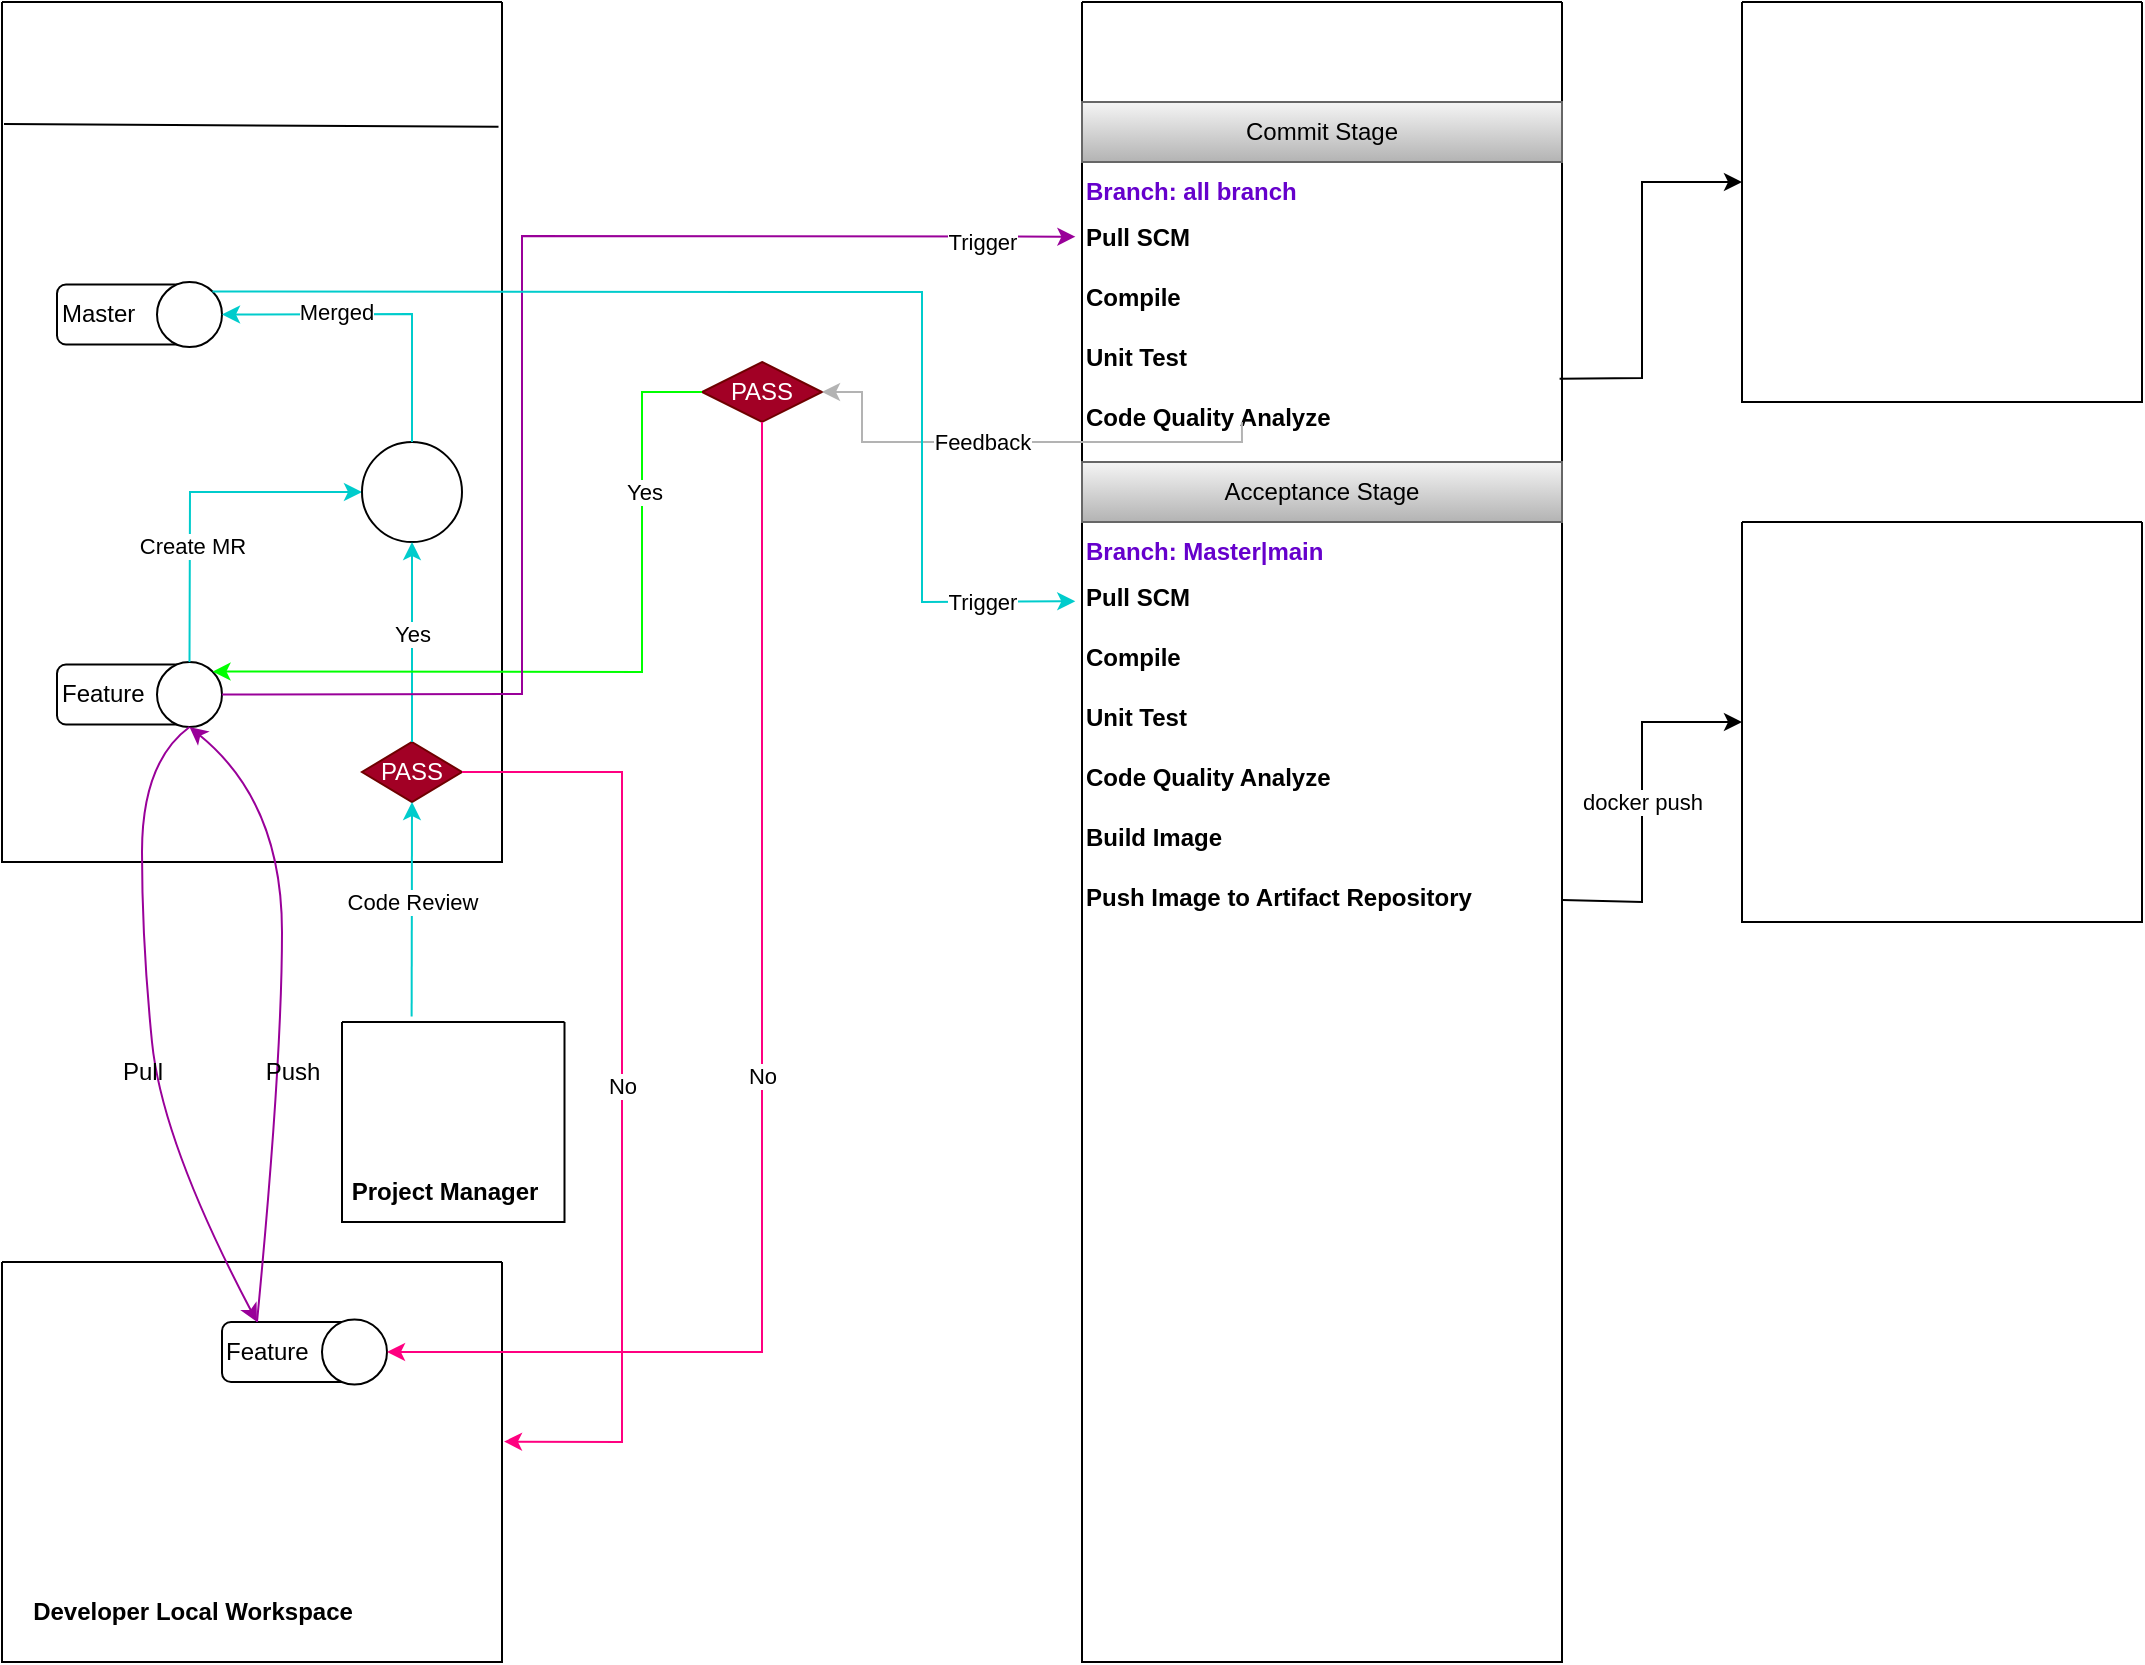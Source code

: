 <mxfile version="24.7.7">
  <diagram name="第 1 页" id="rBroqQjTNLhBKOfvFXeg">
    <mxGraphModel dx="895" dy="841" grid="1" gridSize="10" guides="1" tooltips="1" connect="1" arrows="1" fold="1" page="1" pageScale="1" pageWidth="1169" pageHeight="827" math="0" shadow="0">
      <root>
        <mxCell id="0" />
        <mxCell id="1" parent="0" />
        <mxCell id="FycG8oyHSj_Sa7Rq2zaZ-1" value="" style="swimlane;startSize=0;" vertex="1" parent="1">
          <mxGeometry x="60" y="740" width="250" height="200" as="geometry" />
        </mxCell>
        <mxCell id="FycG8oyHSj_Sa7Rq2zaZ-2" value="" style="shape=image;verticalLabelPosition=bottom;labelBackgroundColor=default;verticalAlign=top;aspect=fixed;imageAspect=0;image=https://cdn-icons-png.flaticon.com/512/10169/10169718.png;" vertex="1" parent="FycG8oyHSj_Sa7Rq2zaZ-1">
          <mxGeometry x="10" y="20" width="80" height="80" as="geometry" />
        </mxCell>
        <mxCell id="FycG8oyHSj_Sa7Rq2zaZ-3" value="Developer Local Workspace" style="text;html=1;align=center;verticalAlign=middle;resizable=0;points=[];autosize=1;strokeColor=none;fillColor=none;fontStyle=1" vertex="1" parent="FycG8oyHSj_Sa7Rq2zaZ-1">
          <mxGeometry x="10" y="160" width="170" height="30" as="geometry" />
        </mxCell>
        <mxCell id="FycG8oyHSj_Sa7Rq2zaZ-4" value="Feature" style="rounded=1;whiteSpace=wrap;html=1;align=left;" vertex="1" parent="FycG8oyHSj_Sa7Rq2zaZ-1">
          <mxGeometry x="110" y="30" width="70" height="30" as="geometry" />
        </mxCell>
        <mxCell id="FycG8oyHSj_Sa7Rq2zaZ-5" value="" style="ellipse;whiteSpace=wrap;html=1;aspect=fixed;" vertex="1" parent="FycG8oyHSj_Sa7Rq2zaZ-1">
          <mxGeometry x="160" y="28.75" width="32.5" height="32.5" as="geometry" />
        </mxCell>
        <mxCell id="FycG8oyHSj_Sa7Rq2zaZ-6" value="" style="shape=image;verticalLabelPosition=bottom;labelBackgroundColor=default;verticalAlign=top;aspect=fixed;imageAspect=0;image=https://www.svgrepo.com/show/347750/git-branch.svg;" vertex="1" parent="FycG8oyHSj_Sa7Rq2zaZ-1">
          <mxGeometry x="166.25" y="35" width="20" height="20" as="geometry" />
        </mxCell>
        <mxCell id="FycG8oyHSj_Sa7Rq2zaZ-9" value="" style="shape=image;verticalLabelPosition=bottom;labelBackgroundColor=default;verticalAlign=top;aspect=fixed;imageAspect=0;image=https://apptraitsolutions.com/wp-content/uploads/2021/02/Git-Logo-1788C.png;" vertex="1" parent="FycG8oyHSj_Sa7Rq2zaZ-1">
          <mxGeometry x="92.5" y="118.24" width="100" height="41.76" as="geometry" />
        </mxCell>
        <mxCell id="FycG8oyHSj_Sa7Rq2zaZ-10" value="" style="swimlane;startSize=0;" vertex="1" parent="1">
          <mxGeometry x="60" y="110" width="250" height="430" as="geometry" />
        </mxCell>
        <mxCell id="FycG8oyHSj_Sa7Rq2zaZ-14" value="" style="shape=image;verticalLabelPosition=bottom;labelBackgroundColor=default;verticalAlign=top;aspect=fixed;imageAspect=0;image=https://about.gitlab.com/images/press/logo/png/old-logo-no-bkgrd.png;" vertex="1" parent="FycG8oyHSj_Sa7Rq2zaZ-10">
          <mxGeometry x="52.5" width="135.86" height="60" as="geometry" />
        </mxCell>
        <mxCell id="FycG8oyHSj_Sa7Rq2zaZ-15" value="Master" style="rounded=1;whiteSpace=wrap;html=1;align=left;" vertex="1" parent="FycG8oyHSj_Sa7Rq2zaZ-10">
          <mxGeometry x="27.5" y="141.25" width="70" height="30" as="geometry" />
        </mxCell>
        <mxCell id="FycG8oyHSj_Sa7Rq2zaZ-16" value="" style="ellipse;whiteSpace=wrap;html=1;aspect=fixed;" vertex="1" parent="FycG8oyHSj_Sa7Rq2zaZ-10">
          <mxGeometry x="77.5" y="140" width="32.5" height="32.5" as="geometry" />
        </mxCell>
        <mxCell id="FycG8oyHSj_Sa7Rq2zaZ-17" value="" style="shape=image;verticalLabelPosition=bottom;labelBackgroundColor=default;verticalAlign=top;aspect=fixed;imageAspect=0;image=https://www.svgrepo.com/show/347750/git-branch.svg;" vertex="1" parent="FycG8oyHSj_Sa7Rq2zaZ-10">
          <mxGeometry x="83.75" y="146.25" width="20" height="20" as="geometry" />
        </mxCell>
        <mxCell id="FycG8oyHSj_Sa7Rq2zaZ-18" value="Feature" style="rounded=1;whiteSpace=wrap;html=1;align=left;" vertex="1" parent="FycG8oyHSj_Sa7Rq2zaZ-10">
          <mxGeometry x="27.5" y="331.25" width="70" height="30" as="geometry" />
        </mxCell>
        <mxCell id="FycG8oyHSj_Sa7Rq2zaZ-19" value="" style="ellipse;whiteSpace=wrap;html=1;aspect=fixed;" vertex="1" parent="FycG8oyHSj_Sa7Rq2zaZ-10">
          <mxGeometry x="77.5" y="330" width="32.5" height="32.5" as="geometry" />
        </mxCell>
        <mxCell id="FycG8oyHSj_Sa7Rq2zaZ-20" value="" style="shape=image;verticalLabelPosition=bottom;labelBackgroundColor=default;verticalAlign=top;aspect=fixed;imageAspect=0;image=https://www.svgrepo.com/show/347750/git-branch.svg;" vertex="1" parent="FycG8oyHSj_Sa7Rq2zaZ-10">
          <mxGeometry x="83.75" y="336.25" width="20" height="20" as="geometry" />
        </mxCell>
        <mxCell id="FycG8oyHSj_Sa7Rq2zaZ-44" value="" style="endArrow=classic;html=1;rounded=0;exitX=0.5;exitY=0;exitDx=0;exitDy=0;entryX=0;entryY=0.5;entryDx=0;entryDy=0;strokeColor=#00CCCC;" edge="1" parent="FycG8oyHSj_Sa7Rq2zaZ-10" source="FycG8oyHSj_Sa7Rq2zaZ-19" target="FycG8oyHSj_Sa7Rq2zaZ-46">
          <mxGeometry relative="1" as="geometry">
            <mxPoint x="280" y="330" as="sourcePoint" />
            <mxPoint x="120" y="250" as="targetPoint" />
            <Array as="points">
              <mxPoint x="94" y="245" />
            </Array>
          </mxGeometry>
        </mxCell>
        <mxCell id="FycG8oyHSj_Sa7Rq2zaZ-45" value="Create MR" style="edgeLabel;resizable=0;html=1;;align=center;verticalAlign=middle;" connectable="0" vertex="1" parent="FycG8oyHSj_Sa7Rq2zaZ-44">
          <mxGeometry relative="1" as="geometry">
            <mxPoint y="27" as="offset" />
          </mxGeometry>
        </mxCell>
        <mxCell id="FycG8oyHSj_Sa7Rq2zaZ-46" value="" style="ellipse;whiteSpace=wrap;html=1;aspect=fixed;" vertex="1" parent="FycG8oyHSj_Sa7Rq2zaZ-10">
          <mxGeometry x="180" y="220" width="50" height="50" as="geometry" />
        </mxCell>
        <mxCell id="FycG8oyHSj_Sa7Rq2zaZ-43" value="" style="shape=image;verticalLabelPosition=bottom;labelBackgroundColor=default;verticalAlign=top;aspect=fixed;imageAspect=0;image=https://www.svgrepo.com/show/326656/git-pull-request-outline.svg;" vertex="1" parent="FycG8oyHSj_Sa7Rq2zaZ-10">
          <mxGeometry x="185" y="226.25" width="40" height="40" as="geometry" />
        </mxCell>
        <mxCell id="FycG8oyHSj_Sa7Rq2zaZ-55" value="PASS" style="rhombus;whiteSpace=wrap;html=1;fillColor=#a20025;fontColor=#ffffff;strokeColor=#6F0000;" vertex="1" parent="FycG8oyHSj_Sa7Rq2zaZ-10">
          <mxGeometry x="180" y="370" width="50" height="30" as="geometry" />
        </mxCell>
        <mxCell id="FycG8oyHSj_Sa7Rq2zaZ-58" value="" style="endArrow=classic;html=1;rounded=0;exitX=0.5;exitY=0;exitDx=0;exitDy=0;strokeColor=#00CCCC;entryX=0.5;entryY=1;entryDx=0;entryDy=0;" edge="1" parent="FycG8oyHSj_Sa7Rq2zaZ-10" source="FycG8oyHSj_Sa7Rq2zaZ-55" target="FycG8oyHSj_Sa7Rq2zaZ-46">
          <mxGeometry relative="1" as="geometry">
            <mxPoint x="215" y="517" as="sourcePoint" />
            <mxPoint x="215" y="410" as="targetPoint" />
          </mxGeometry>
        </mxCell>
        <mxCell id="FycG8oyHSj_Sa7Rq2zaZ-59" value="Yes" style="edgeLabel;resizable=0;html=1;;align=center;verticalAlign=middle;" connectable="0" vertex="1" parent="FycG8oyHSj_Sa7Rq2zaZ-58">
          <mxGeometry relative="1" as="geometry">
            <mxPoint y="-4" as="offset" />
          </mxGeometry>
        </mxCell>
        <mxCell id="FycG8oyHSj_Sa7Rq2zaZ-62" value="" style="endArrow=classic;html=1;rounded=0;exitX=0.5;exitY=0;exitDx=0;exitDy=0;strokeColor=#00CCCC;entryX=1;entryY=0.5;entryDx=0;entryDy=0;" edge="1" parent="FycG8oyHSj_Sa7Rq2zaZ-10" source="FycG8oyHSj_Sa7Rq2zaZ-46" target="FycG8oyHSj_Sa7Rq2zaZ-16">
          <mxGeometry relative="1" as="geometry">
            <mxPoint x="215" y="380" as="sourcePoint" />
            <mxPoint x="215" y="280" as="targetPoint" />
            <Array as="points">
              <mxPoint x="205" y="156" />
            </Array>
          </mxGeometry>
        </mxCell>
        <mxCell id="FycG8oyHSj_Sa7Rq2zaZ-63" value="Merged" style="edgeLabel;resizable=0;html=1;;align=center;verticalAlign=middle;" connectable="0" vertex="1" parent="FycG8oyHSj_Sa7Rq2zaZ-62">
          <mxGeometry relative="1" as="geometry">
            <mxPoint x="-23" y="-1" as="offset" />
          </mxGeometry>
        </mxCell>
        <mxCell id="FycG8oyHSj_Sa7Rq2zaZ-11" value="" style="endArrow=none;html=1;rounded=0;exitX=0.004;exitY=0.142;exitDx=0;exitDy=0;exitPerimeter=0;entryX=0.993;entryY=0.145;entryDx=0;entryDy=0;entryPerimeter=0;" edge="1" parent="1" source="FycG8oyHSj_Sa7Rq2zaZ-10" target="FycG8oyHSj_Sa7Rq2zaZ-10">
          <mxGeometry width="50" height="50" relative="1" as="geometry">
            <mxPoint x="270" y="270" as="sourcePoint" />
            <mxPoint x="320" y="220" as="targetPoint" />
          </mxGeometry>
        </mxCell>
        <mxCell id="FycG8oyHSj_Sa7Rq2zaZ-22" value="" style="curved=1;endArrow=classic;html=1;rounded=0;exitX=0.5;exitY=1;exitDx=0;exitDy=0;entryX=0.25;entryY=0;entryDx=0;entryDy=0;strokeColor=#990099;" edge="1" parent="1" source="FycG8oyHSj_Sa7Rq2zaZ-19" target="FycG8oyHSj_Sa7Rq2zaZ-4">
          <mxGeometry width="50" height="50" relative="1" as="geometry">
            <mxPoint x="270" y="520" as="sourcePoint" />
            <mxPoint x="320" y="470" as="targetPoint" />
            <Array as="points">
              <mxPoint x="130" y="490" />
              <mxPoint x="130" y="580" />
              <mxPoint x="140" y="680" />
            </Array>
          </mxGeometry>
        </mxCell>
        <mxCell id="FycG8oyHSj_Sa7Rq2zaZ-23" value="Pull" style="text;html=1;align=center;verticalAlign=middle;resizable=0;points=[];autosize=1;strokeColor=none;fillColor=none;" vertex="1" parent="1">
          <mxGeometry x="110" y="630" width="40" height="30" as="geometry" />
        </mxCell>
        <mxCell id="FycG8oyHSj_Sa7Rq2zaZ-24" value="" style="curved=1;endArrow=classic;html=1;rounded=0;exitX=0.25;exitY=0;exitDx=0;exitDy=0;entryX=0.5;entryY=1;entryDx=0;entryDy=0;strokeColor=#990099;" edge="1" parent="1" source="FycG8oyHSj_Sa7Rq2zaZ-4" target="FycG8oyHSj_Sa7Rq2zaZ-19">
          <mxGeometry width="50" height="50" relative="1" as="geometry">
            <mxPoint x="270" y="520" as="sourcePoint" />
            <mxPoint x="320" y="470" as="targetPoint" />
            <Array as="points">
              <mxPoint x="200" y="640" />
              <mxPoint x="200" y="510" />
            </Array>
          </mxGeometry>
        </mxCell>
        <mxCell id="FycG8oyHSj_Sa7Rq2zaZ-25" value="Push" style="text;html=1;align=center;verticalAlign=middle;resizable=0;points=[];autosize=1;strokeColor=none;fillColor=none;" vertex="1" parent="1">
          <mxGeometry x="180" y="630" width="50" height="30" as="geometry" />
        </mxCell>
        <mxCell id="FycG8oyHSj_Sa7Rq2zaZ-26" value="" style="swimlane;startSize=0;" vertex="1" parent="1">
          <mxGeometry x="600" y="110" width="240" height="830" as="geometry" />
        </mxCell>
        <mxCell id="FycG8oyHSj_Sa7Rq2zaZ-28" value="" style="shape=image;verticalLabelPosition=bottom;labelBackgroundColor=default;verticalAlign=top;aspect=fixed;imageAspect=0;image=https://upload.wikimedia.org/wikipedia/commons/thumb/e/e3/Jenkins_logo_with_title.svg/2560px-Jenkins_logo_with_title.svg.png;" vertex="1" parent="FycG8oyHSj_Sa7Rq2zaZ-26">
          <mxGeometry x="40" width="160" height="51.47" as="geometry" />
        </mxCell>
        <mxCell id="FycG8oyHSj_Sa7Rq2zaZ-30" value="Commit Stage" style="rounded=0;whiteSpace=wrap;html=1;fillColor=#f5f5f5;gradientColor=#b3b3b3;strokeColor=#666666;" vertex="1" parent="FycG8oyHSj_Sa7Rq2zaZ-26">
          <mxGeometry y="50" width="240" height="30" as="geometry" />
        </mxCell>
        <mxCell id="FycG8oyHSj_Sa7Rq2zaZ-31" value="&lt;b&gt;&lt;font color=&quot;#6600cc&quot;&gt;Branch: all branch&lt;/font&gt;&lt;/b&gt;&lt;div style=&quot;line-height: 250%;&quot;&gt;&lt;b&gt;Pull SCM&lt;/b&gt;&lt;/div&gt;&lt;div style=&quot;line-height: 250%;&quot;&gt;&lt;b&gt;Compile&lt;/b&gt;&lt;/div&gt;&lt;div style=&quot;line-height: 250%;&quot;&gt;&lt;b&gt;Unit Test&lt;/b&gt;&lt;/div&gt;&lt;div style=&quot;line-height: 250%;&quot;&gt;&lt;b&gt;Code Quality Analyze&lt;/b&gt;&lt;/div&gt;" style="text;html=1;align=left;verticalAlign=middle;resizable=0;points=[];autosize=1;strokeColor=none;fillColor=none;spacingTop=0;" vertex="1" parent="FycG8oyHSj_Sa7Rq2zaZ-26">
          <mxGeometry y="80" width="150" height="150" as="geometry" />
        </mxCell>
        <mxCell id="FycG8oyHSj_Sa7Rq2zaZ-33" value="Acceptance Stage" style="rounded=0;whiteSpace=wrap;html=1;fillColor=#f5f5f5;gradientColor=#b3b3b3;strokeColor=#666666;" vertex="1" parent="FycG8oyHSj_Sa7Rq2zaZ-26">
          <mxGeometry y="230" width="240" height="30" as="geometry" />
        </mxCell>
        <mxCell id="FycG8oyHSj_Sa7Rq2zaZ-66" value="&lt;b&gt;&lt;font color=&quot;#6600cc&quot;&gt;Branch: Master|main&lt;/font&gt;&lt;/b&gt;&lt;div style=&quot;line-height: 250%;&quot;&gt;&lt;b&gt;Pull SCM&lt;/b&gt;&lt;/div&gt;&lt;div style=&quot;line-height: 250%;&quot;&gt;&lt;b&gt;Compile&lt;/b&gt;&lt;/div&gt;&lt;div style=&quot;line-height: 250%;&quot;&gt;&lt;b&gt;Unit Test&lt;/b&gt;&lt;/div&gt;&lt;div style=&quot;line-height: 250%;&quot;&gt;&lt;b&gt;Code Quality Analyze&lt;/b&gt;&lt;/div&gt;&lt;div style=&quot;line-height: 250%;&quot;&gt;&lt;b&gt;Build Image&lt;/b&gt;&lt;/div&gt;&lt;div style=&quot;line-height: 250%;&quot;&gt;&lt;b&gt;Push Image to Artifact Repository&lt;/b&gt;&lt;/div&gt;" style="text;html=1;align=left;verticalAlign=middle;resizable=0;points=[];autosize=1;strokeColor=none;fillColor=none;spacingTop=0;" vertex="1" parent="FycG8oyHSj_Sa7Rq2zaZ-26">
          <mxGeometry y="260" width="220" height="210" as="geometry" />
        </mxCell>
        <mxCell id="FycG8oyHSj_Sa7Rq2zaZ-32" value="PASS" style="rhombus;whiteSpace=wrap;html=1;fillColor=#a20025;fontColor=#ffffff;strokeColor=#6F0000;" vertex="1" parent="1">
          <mxGeometry x="410" y="290" width="60" height="30" as="geometry" />
        </mxCell>
        <mxCell id="FycG8oyHSj_Sa7Rq2zaZ-35" value="" style="endArrow=classic;html=1;rounded=0;entryX=1;entryY=0.5;entryDx=0;entryDy=0;exitX=0.533;exitY=0.867;exitDx=0;exitDy=0;exitPerimeter=0;strokeColor=#B3B3B3;" edge="1" parent="1" source="FycG8oyHSj_Sa7Rq2zaZ-31" target="FycG8oyHSj_Sa7Rq2zaZ-32">
          <mxGeometry relative="1" as="geometry">
            <mxPoint x="420" y="350" as="sourcePoint" />
            <mxPoint x="520" y="350" as="targetPoint" />
            <Array as="points">
              <mxPoint x="680" y="330" />
              <mxPoint x="600" y="330" />
              <mxPoint x="490" y="330" />
              <mxPoint x="490" y="305" />
            </Array>
          </mxGeometry>
        </mxCell>
        <mxCell id="FycG8oyHSj_Sa7Rq2zaZ-36" value="Feedback" style="edgeLabel;resizable=0;html=1;;align=center;verticalAlign=middle;" connectable="0" vertex="1" parent="FycG8oyHSj_Sa7Rq2zaZ-35">
          <mxGeometry relative="1" as="geometry">
            <mxPoint x="-18" as="offset" />
          </mxGeometry>
        </mxCell>
        <mxCell id="FycG8oyHSj_Sa7Rq2zaZ-37" value="" style="endArrow=classic;html=1;rounded=0;exitX=0;exitY=0.5;exitDx=0;exitDy=0;entryX=1;entryY=0;entryDx=0;entryDy=0;strokeColor=#00FF00;" edge="1" parent="1" source="FycG8oyHSj_Sa7Rq2zaZ-32" target="FycG8oyHSj_Sa7Rq2zaZ-19">
          <mxGeometry relative="1" as="geometry">
            <mxPoint x="330" y="470" as="sourcePoint" />
            <mxPoint x="430" y="470" as="targetPoint" />
            <Array as="points">
              <mxPoint x="380" y="305" />
              <mxPoint x="380" y="445" />
            </Array>
          </mxGeometry>
        </mxCell>
        <mxCell id="FycG8oyHSj_Sa7Rq2zaZ-38" value="Yes" style="edgeLabel;resizable=0;html=1;;align=center;verticalAlign=middle;" connectable="0" vertex="1" parent="FycG8oyHSj_Sa7Rq2zaZ-37">
          <mxGeometry relative="1" as="geometry">
            <mxPoint x="23" y="-90" as="offset" />
          </mxGeometry>
        </mxCell>
        <mxCell id="FycG8oyHSj_Sa7Rq2zaZ-39" value="" style="endArrow=classic;html=1;rounded=0;exitX=1;exitY=0.5;exitDx=0;exitDy=0;entryX=-0.022;entryY=0.249;entryDx=0;entryDy=0;entryPerimeter=0;strokeColor=#990099;" edge="1" parent="1" source="FycG8oyHSj_Sa7Rq2zaZ-19" target="FycG8oyHSj_Sa7Rq2zaZ-31">
          <mxGeometry relative="1" as="geometry">
            <mxPoint x="330" y="400" as="sourcePoint" />
            <mxPoint x="430" y="400" as="targetPoint" />
            <Array as="points">
              <mxPoint x="320" y="456" />
              <mxPoint x="320" y="227" />
            </Array>
          </mxGeometry>
        </mxCell>
        <mxCell id="FycG8oyHSj_Sa7Rq2zaZ-40" value="Trigger" style="edgeLabel;resizable=0;html=1;;align=center;verticalAlign=middle;" connectable="0" vertex="1" parent="FycG8oyHSj_Sa7Rq2zaZ-39">
          <mxGeometry relative="1" as="geometry">
            <mxPoint x="230" y="-48" as="offset" />
          </mxGeometry>
        </mxCell>
        <mxCell id="FycG8oyHSj_Sa7Rq2zaZ-41" value="" style="endArrow=classic;html=1;rounded=0;exitX=0.5;exitY=1;exitDx=0;exitDy=0;entryX=1;entryY=0.5;entryDx=0;entryDy=0;strokeColor=#FF0080;" edge="1" parent="1" source="FycG8oyHSj_Sa7Rq2zaZ-32" target="FycG8oyHSj_Sa7Rq2zaZ-5">
          <mxGeometry relative="1" as="geometry">
            <mxPoint x="340" y="580" as="sourcePoint" />
            <mxPoint x="440" y="580" as="targetPoint" />
            <Array as="points">
              <mxPoint x="440" y="785" />
            </Array>
          </mxGeometry>
        </mxCell>
        <mxCell id="FycG8oyHSj_Sa7Rq2zaZ-42" value="No" style="edgeLabel;resizable=0;html=1;;align=center;verticalAlign=middle;" connectable="0" vertex="1" parent="FycG8oyHSj_Sa7Rq2zaZ-41">
          <mxGeometry relative="1" as="geometry" />
        </mxCell>
        <mxCell id="FycG8oyHSj_Sa7Rq2zaZ-49" value="" style="swimlane;startSize=0;" vertex="1" parent="1">
          <mxGeometry x="230" y="620" width="111.25" height="100" as="geometry" />
        </mxCell>
        <mxCell id="FycG8oyHSj_Sa7Rq2zaZ-50" value="&lt;b&gt;Project Manager&lt;/b&gt;" style="text;html=1;align=center;verticalAlign=middle;resizable=0;points=[];autosize=1;strokeColor=none;fillColor=none;" vertex="1" parent="FycG8oyHSj_Sa7Rq2zaZ-49">
          <mxGeometry x="-8.75" y="70" width="120" height="30" as="geometry" />
        </mxCell>
        <mxCell id="FycG8oyHSj_Sa7Rq2zaZ-51" value="" style="shape=image;verticalLabelPosition=bottom;labelBackgroundColor=default;verticalAlign=top;aspect=fixed;imageAspect=0;image=https://cdn-icons-png.freepik.com/512/9188/9188182.png;" vertex="1" parent="FycG8oyHSj_Sa7Rq2zaZ-49">
          <mxGeometry x="16.25" y="4" width="42" height="42" as="geometry" />
        </mxCell>
        <mxCell id="FycG8oyHSj_Sa7Rq2zaZ-52" value="" style="shape=image;verticalLabelPosition=bottom;labelBackgroundColor=default;verticalAlign=top;aspect=fixed;imageAspect=0;image=https://apptraitsolutions.com/wp-content/uploads/2021/02/Git-Logo-1788C.png;" vertex="1" parent="FycG8oyHSj_Sa7Rq2zaZ-49">
          <mxGeometry x="27.31" y="50" width="47.89" height="20" as="geometry" />
        </mxCell>
        <mxCell id="FycG8oyHSj_Sa7Rq2zaZ-53" value="" style="endArrow=classic;html=1;rounded=0;exitX=0.313;exitY=-0.027;exitDx=0;exitDy=0;exitPerimeter=0;strokeColor=#00CCCC;entryX=0.5;entryY=1;entryDx=0;entryDy=0;" edge="1" parent="1" source="FycG8oyHSj_Sa7Rq2zaZ-49" target="FycG8oyHSj_Sa7Rq2zaZ-55">
          <mxGeometry relative="1" as="geometry">
            <mxPoint x="280" y="660" as="sourcePoint" />
            <mxPoint x="267" y="520" as="targetPoint" />
          </mxGeometry>
        </mxCell>
        <mxCell id="FycG8oyHSj_Sa7Rq2zaZ-54" value="Code Review" style="edgeLabel;resizable=0;html=1;;align=center;verticalAlign=middle;" connectable="0" vertex="1" parent="FycG8oyHSj_Sa7Rq2zaZ-53">
          <mxGeometry relative="1" as="geometry">
            <mxPoint y="-4" as="offset" />
          </mxGeometry>
        </mxCell>
        <mxCell id="FycG8oyHSj_Sa7Rq2zaZ-56" value="" style="endArrow=classic;html=1;rounded=0;exitX=1;exitY=0.5;exitDx=0;exitDy=0;entryX=1.004;entryY=0.449;entryDx=0;entryDy=0;entryPerimeter=0;strokeColor=#FF0080;" edge="1" parent="1" source="FycG8oyHSj_Sa7Rq2zaZ-55" target="FycG8oyHSj_Sa7Rq2zaZ-1">
          <mxGeometry relative="1" as="geometry">
            <mxPoint x="220" y="590" as="sourcePoint" />
            <mxPoint x="320" y="590" as="targetPoint" />
            <Array as="points">
              <mxPoint x="370" y="495" />
              <mxPoint x="370" y="830" />
            </Array>
          </mxGeometry>
        </mxCell>
        <mxCell id="FycG8oyHSj_Sa7Rq2zaZ-57" value="No" style="edgeLabel;resizable=0;html=1;;align=center;verticalAlign=middle;" connectable="0" vertex="1" parent="FycG8oyHSj_Sa7Rq2zaZ-56">
          <mxGeometry relative="1" as="geometry" />
        </mxCell>
        <mxCell id="FycG8oyHSj_Sa7Rq2zaZ-64" value="" style="endArrow=classic;html=1;rounded=0;exitX=1;exitY=0;exitDx=0;exitDy=0;strokeColor=#00CCCC;entryX=-0.014;entryY=0.361;entryDx=0;entryDy=0;entryPerimeter=0;" edge="1" parent="1" source="FycG8oyHSj_Sa7Rq2zaZ-16" target="FycG8oyHSj_Sa7Rq2zaZ-26">
          <mxGeometry relative="1" as="geometry">
            <mxPoint x="285" y="500" as="sourcePoint" />
            <mxPoint x="285" y="400" as="targetPoint" />
            <Array as="points">
              <mxPoint x="520" y="255" />
              <mxPoint x="520" y="410" />
            </Array>
          </mxGeometry>
        </mxCell>
        <mxCell id="FycG8oyHSj_Sa7Rq2zaZ-65" value="Trigger" style="edgeLabel;resizable=0;html=1;;align=center;verticalAlign=middle;" connectable="0" vertex="1" parent="FycG8oyHSj_Sa7Rq2zaZ-64">
          <mxGeometry relative="1" as="geometry">
            <mxPoint x="92" y="155" as="offset" />
          </mxGeometry>
        </mxCell>
        <mxCell id="FycG8oyHSj_Sa7Rq2zaZ-67" value="" style="swimlane;startSize=0;" vertex="1" parent="1">
          <mxGeometry x="930" y="110" width="200" height="200" as="geometry" />
        </mxCell>
        <mxCell id="FycG8oyHSj_Sa7Rq2zaZ-69" value="" style="shape=image;verticalLabelPosition=bottom;labelBackgroundColor=default;verticalAlign=top;aspect=fixed;imageAspect=0;image=https://upload.wikimedia.org/wikipedia/commons/thumb/b/ba/Pytest_logo.svg/800px-Pytest_logo.svg.png;" vertex="1" parent="FycG8oyHSj_Sa7Rq2zaZ-67">
          <mxGeometry x="65" y="10" width="70" height="70" as="geometry" />
        </mxCell>
        <mxCell id="FycG8oyHSj_Sa7Rq2zaZ-70" value="" style="shape=image;verticalLabelPosition=bottom;labelBackgroundColor=default;verticalAlign=top;aspect=fixed;imageAspect=0;image=https://cdn.worldvectorlogo.com/logos/sonarqube.svg;" vertex="1" parent="FycG8oyHSj_Sa7Rq2zaZ-67">
          <mxGeometry x="10" y="100" width="180" height="44.1" as="geometry" />
        </mxCell>
        <mxCell id="FycG8oyHSj_Sa7Rq2zaZ-71" value="" style="endArrow=classic;html=1;rounded=0;exitX=0.995;exitY=0.227;exitDx=0;exitDy=0;exitPerimeter=0;entryX=0;entryY=0.45;entryDx=0;entryDy=0;entryPerimeter=0;" edge="1" parent="1" source="FycG8oyHSj_Sa7Rq2zaZ-26" target="FycG8oyHSj_Sa7Rq2zaZ-67">
          <mxGeometry width="50" height="50" relative="1" as="geometry">
            <mxPoint x="710" y="540" as="sourcePoint" />
            <mxPoint x="760" y="490" as="targetPoint" />
            <Array as="points">
              <mxPoint x="880" y="298" />
              <mxPoint x="880" y="200" />
            </Array>
          </mxGeometry>
        </mxCell>
        <mxCell id="FycG8oyHSj_Sa7Rq2zaZ-72" value="" style="swimlane;startSize=0;" vertex="1" parent="1">
          <mxGeometry x="930" y="370" width="200" height="200" as="geometry" />
        </mxCell>
        <mxCell id="FycG8oyHSj_Sa7Rq2zaZ-75" value="" style="shape=image;verticalLabelPosition=bottom;labelBackgroundColor=default;verticalAlign=top;aspect=fixed;imageAspect=0;image=https://1000logos.net/wp-content/uploads/2021/11/Docker-Logo-2013.png;" vertex="1" parent="FycG8oyHSj_Sa7Rq2zaZ-72">
          <mxGeometry x="42.5" y="11.56" width="115" height="64.69" as="geometry" />
        </mxCell>
        <mxCell id="FycG8oyHSj_Sa7Rq2zaZ-80" value="" style="shape=image;verticalLabelPosition=bottom;labelBackgroundColor=default;verticalAlign=top;aspect=fixed;imageAspect=0;image=https://seeklogo.com/images/H/harbor-logo-3B4B34B49A-seeklogo.com.png;" vertex="1" parent="FycG8oyHSj_Sa7Rq2zaZ-72">
          <mxGeometry x="59.5" y="96.25" width="81" height="100.83" as="geometry" />
        </mxCell>
        <mxCell id="FycG8oyHSj_Sa7Rq2zaZ-81" value="" style="endArrow=classic;html=1;rounded=0;exitX=1.001;exitY=0.541;exitDx=0;exitDy=0;exitPerimeter=0;entryX=0;entryY=0.5;entryDx=0;entryDy=0;" edge="1" parent="1" source="FycG8oyHSj_Sa7Rq2zaZ-26" target="FycG8oyHSj_Sa7Rq2zaZ-72">
          <mxGeometry relative="1" as="geometry">
            <mxPoint x="690" y="410" as="sourcePoint" />
            <mxPoint x="790" y="410" as="targetPoint" />
            <Array as="points">
              <mxPoint x="880" y="560" />
              <mxPoint x="880" y="470" />
            </Array>
          </mxGeometry>
        </mxCell>
        <mxCell id="FycG8oyHSj_Sa7Rq2zaZ-82" value="docker push" style="edgeLabel;resizable=0;html=1;;align=center;verticalAlign=middle;" connectable="0" vertex="1" parent="FycG8oyHSj_Sa7Rq2zaZ-81">
          <mxGeometry relative="1" as="geometry" />
        </mxCell>
      </root>
    </mxGraphModel>
  </diagram>
</mxfile>
